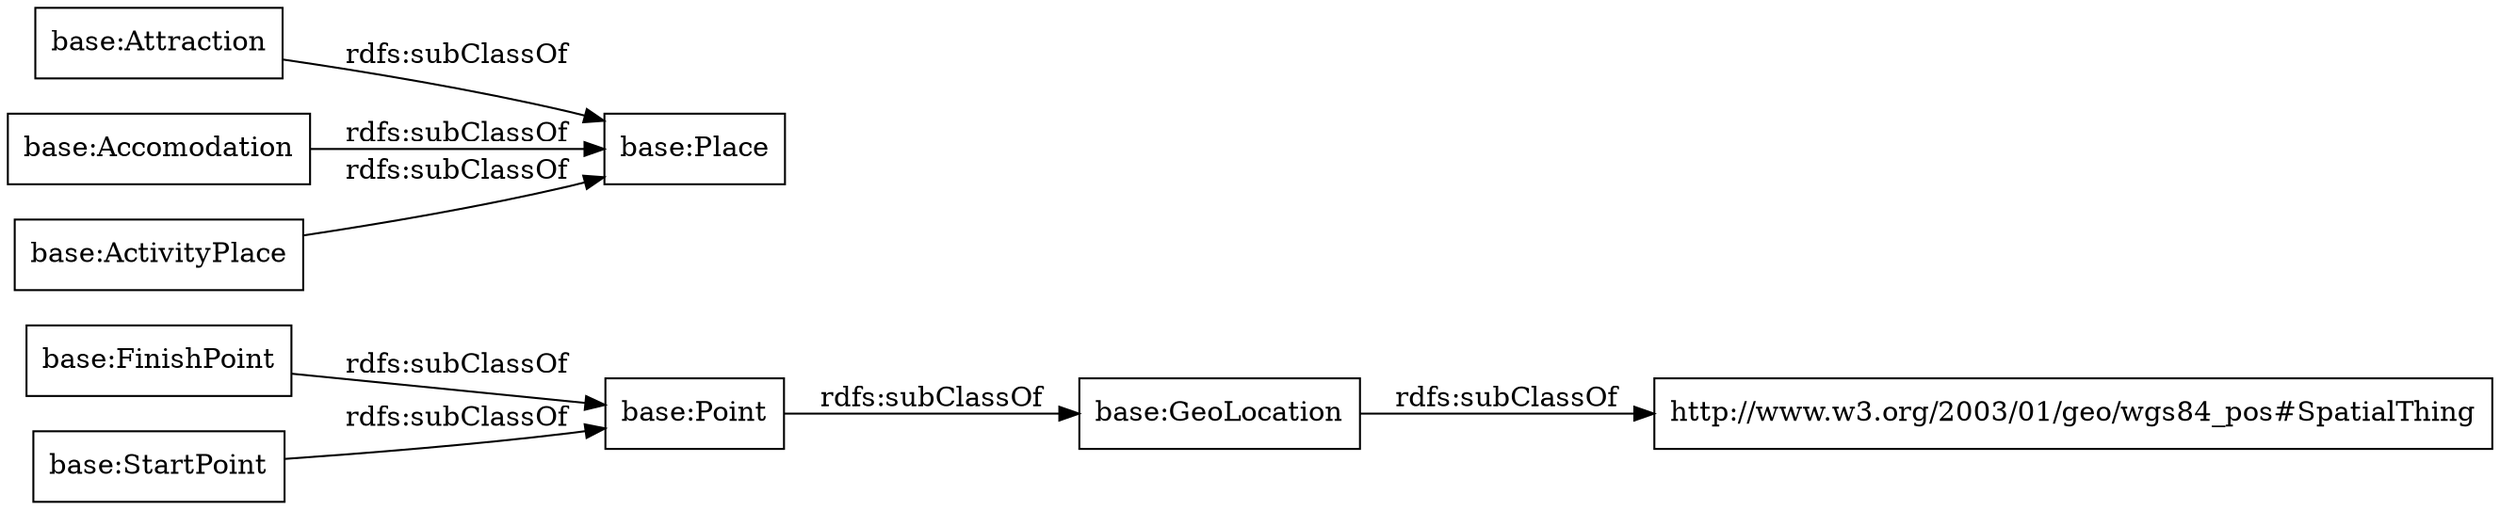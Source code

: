 digraph ar2dtool_diagram { 
rankdir=LR;
size="1000"
node [shape = rectangle, color="black"]; "base:FinishPoint" "base:Attraction" "base:Accomodation" "http://www.w3.org/2003/01/geo/wgs84_pos#SpatialThing" "base:Point" "base:StartPoint" "base:Place" "base:ActivityPlace" "base:GeoLocation" ; /*classes style*/
	"base:Point" -> "base:GeoLocation" [ label = "rdfs:subClassOf" ];
	"base:ActivityPlace" -> "base:Place" [ label = "rdfs:subClassOf" ];
	"base:StartPoint" -> "base:Point" [ label = "rdfs:subClassOf" ];
	"base:FinishPoint" -> "base:Point" [ label = "rdfs:subClassOf" ];
	"base:Accomodation" -> "base:Place" [ label = "rdfs:subClassOf" ];
	"base:GeoLocation" -> "http://www.w3.org/2003/01/geo/wgs84_pos#SpatialThing" [ label = "rdfs:subClassOf" ];
	"base:Attraction" -> "base:Place" [ label = "rdfs:subClassOf" ];

}
